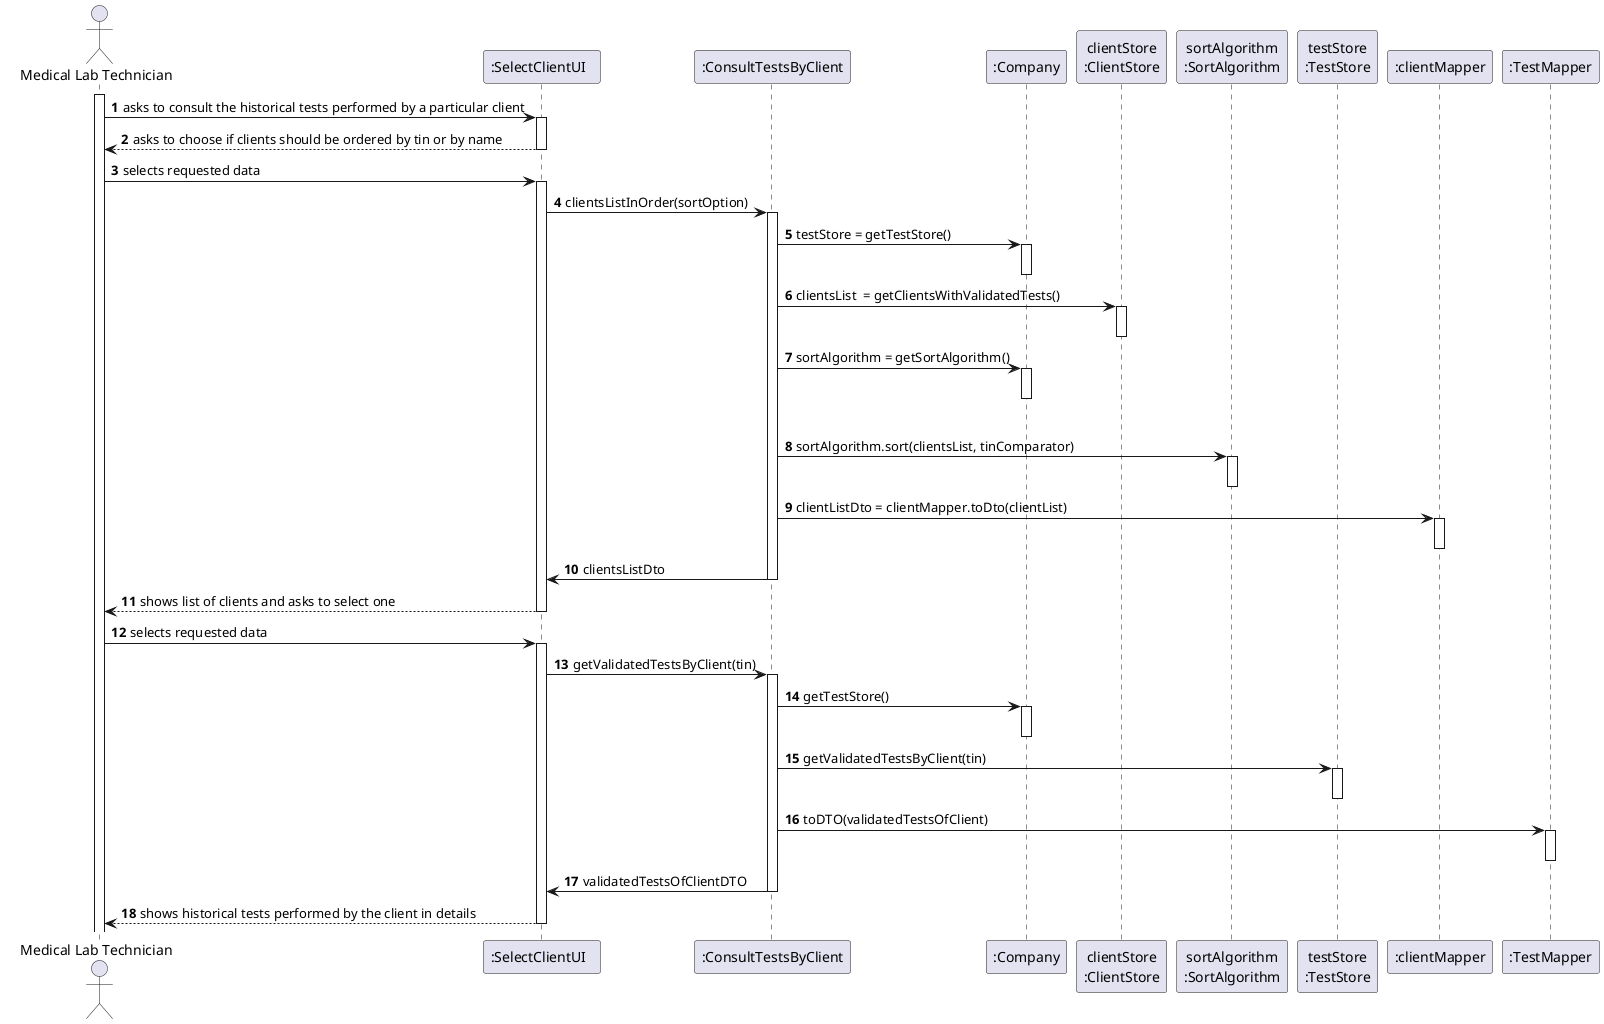 @startuml

autonumber

actor "Medical Lab Technician" as MLT

participant ":SelectClientUI  " as UI
participant ":ConsultTestsByClient" as CTRL
participant ":Company" as COMPANY
participant "clientStore\n:ClientStore" as CLIENT_STORE
participant "sortAlgorithm\n:SortAlgorithm" as SORTA
participant "testStore\n:TestStore" as TEST_STORE
participant ":clientMapper" as CLIENT_MAPPER
participant ":TestMapper" as TEST_MAPPER


activate MLT
MLT -> UI : asks to consult the historical tests performed by a particular client
activate UI

UI --> MLT : asks to choose if clients should be ordered by tin or by name
deactivate UI


MLT -> UI : selects requested data
activate UI
UI -> CTRL : clientsListInOrder(sortOption)
activate CTRL

CTRL -> COMPANY : testStore = getTestStore()
activate COMPANY
deactivate COMPANY

CTRL -> CLIENT_STORE : clientsList  = getClientsWithValidatedTests()
activate CLIENT_STORE
deactivate CLIENT_STORE

CTRL -> COMPANY : sortAlgorithm = getSortAlgorithm()
activate COMPANY
deactivate COMPANY

alt sortOption is tin
CTRL -> SORTA : sortAlgorithm.sort(clientsList, tinComparator)
activate SORTA
deactivate SORTA


CTRL -> CLIENT_MAPPER : clientListDto = clientMapper.toDto(clientList)
activate CLIENT_MAPPER
deactivate CLIENT_MAPPER

CTRL -> UI : clientsListDto

deactivate CTRL


UI --> MLT : shows list of clients and asks to select one
deactivate UI

MLT -> UI : selects requested data
activate UI


UI -> CTRL : getValidatedTestsByClient(tin)
activate CTRL

CTRL -> COMPANY : getTestStore()
activate COMPANY
deactivate COMPANY

CTRL -> TEST_STORE : getValidatedTestsByClient(tin)
activate TEST_STORE
deactivate TEST_STORE

CTRL -> TEST_MAPPER : toDTO(validatedTestsOfClient)
activate TEST_MAPPER
deactivate TEST_MAPPER

CTRL -> UI : validatedTestsOfClientDTO
deactivate CTRL


UI --> MLT : shows historical tests performed by the client in details
deactivate UI


/'colocar requests confirmation
e confirms the data em cima'/



@enduml